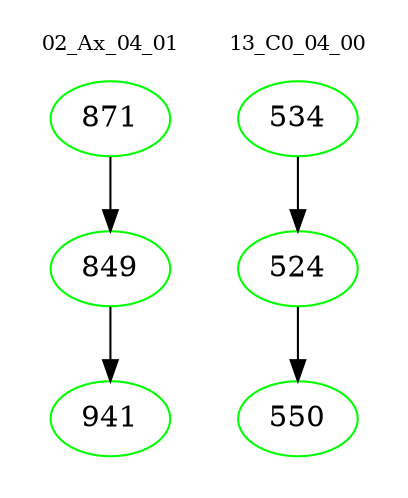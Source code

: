 digraph{
subgraph cluster_0 {
color = white
label = "02_Ax_04_01";
fontsize=10;
T0_871 [label="871", color="green"]
T0_871 -> T0_849 [color="black"]
T0_849 [label="849", color="green"]
T0_849 -> T0_941 [color="black"]
T0_941 [label="941", color="green"]
}
subgraph cluster_1 {
color = white
label = "13_C0_04_00";
fontsize=10;
T1_534 [label="534", color="green"]
T1_534 -> T1_524 [color="black"]
T1_524 [label="524", color="green"]
T1_524 -> T1_550 [color="black"]
T1_550 [label="550", color="green"]
}
}
